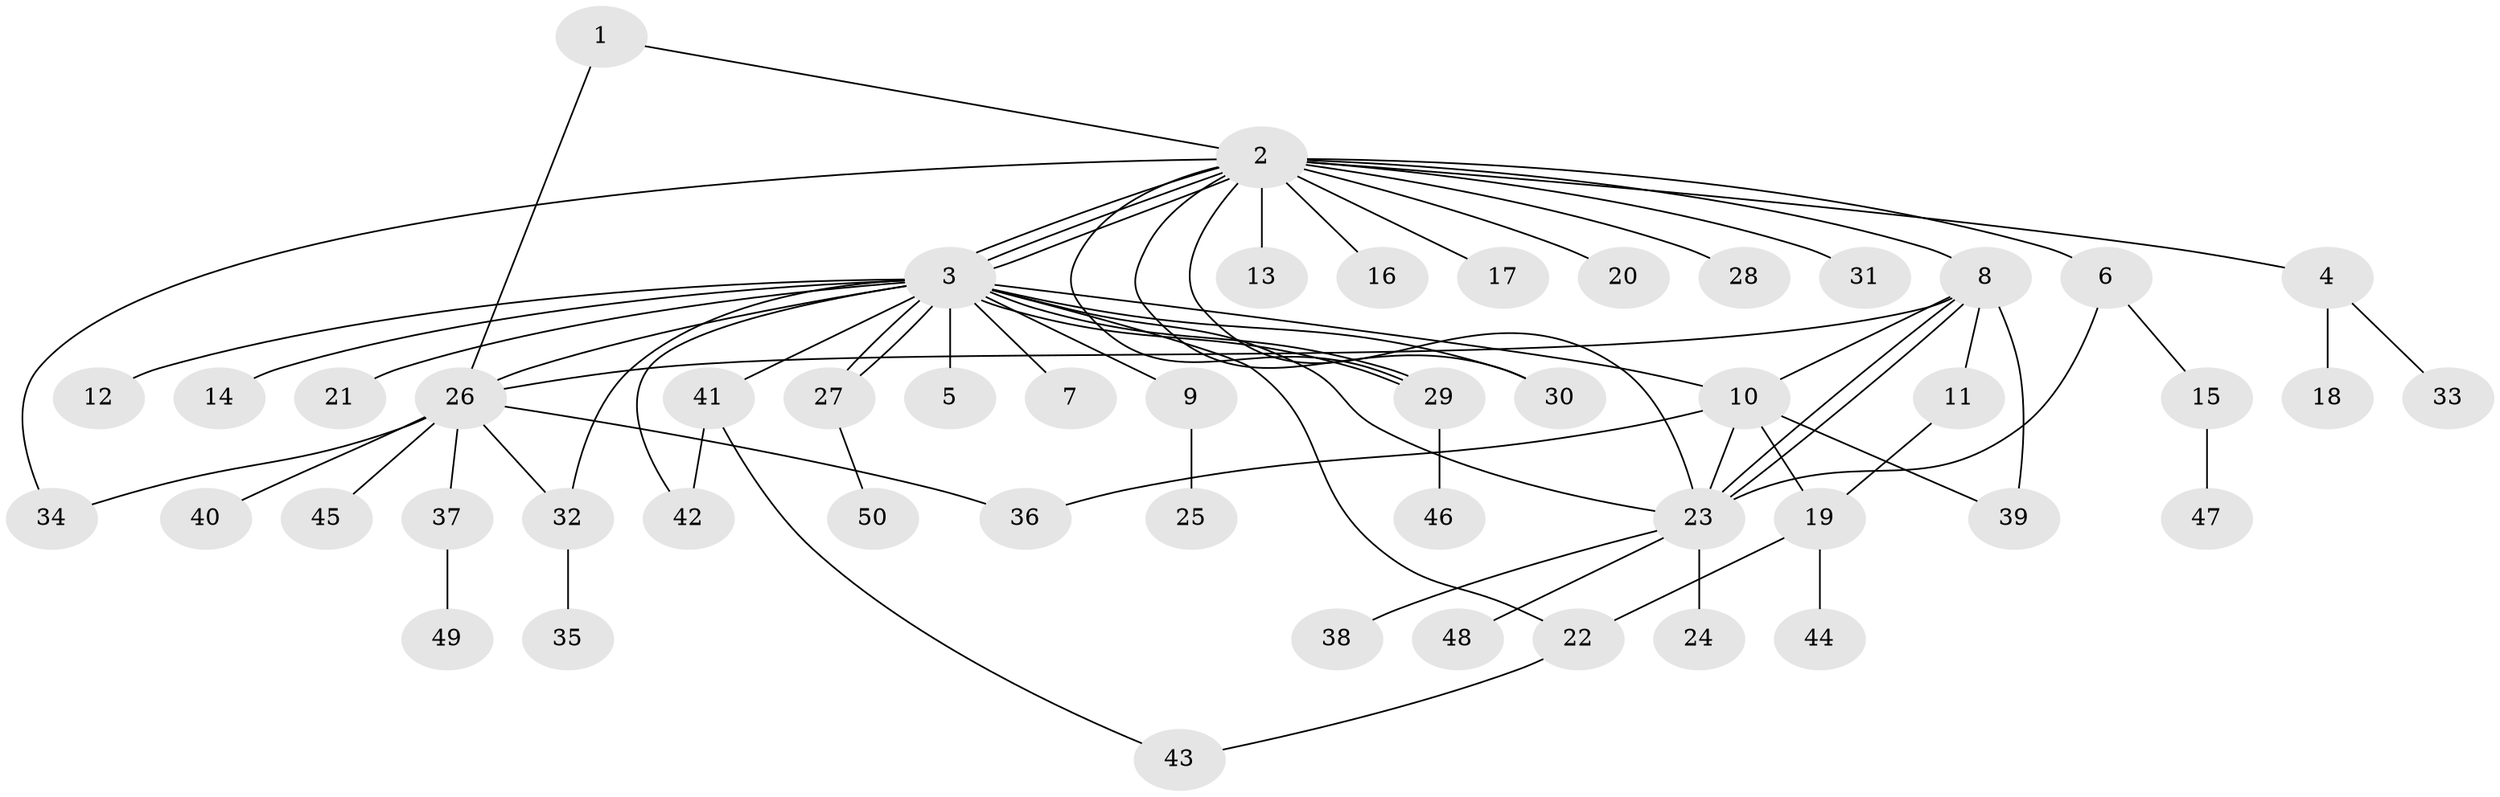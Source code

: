 // Generated by graph-tools (version 1.1) at 2025/11/02/27/25 16:11:14]
// undirected, 50 vertices, 71 edges
graph export_dot {
graph [start="1"]
  node [color=gray90,style=filled];
  1;
  2;
  3;
  4;
  5;
  6;
  7;
  8;
  9;
  10;
  11;
  12;
  13;
  14;
  15;
  16;
  17;
  18;
  19;
  20;
  21;
  22;
  23;
  24;
  25;
  26;
  27;
  28;
  29;
  30;
  31;
  32;
  33;
  34;
  35;
  36;
  37;
  38;
  39;
  40;
  41;
  42;
  43;
  44;
  45;
  46;
  47;
  48;
  49;
  50;
  1 -- 2;
  1 -- 26;
  2 -- 3;
  2 -- 3;
  2 -- 3;
  2 -- 4;
  2 -- 6;
  2 -- 8;
  2 -- 13;
  2 -- 16;
  2 -- 17;
  2 -- 20;
  2 -- 23;
  2 -- 28;
  2 -- 29;
  2 -- 30;
  2 -- 31;
  2 -- 34;
  3 -- 5;
  3 -- 7;
  3 -- 9;
  3 -- 10;
  3 -- 12;
  3 -- 14;
  3 -- 21;
  3 -- 22;
  3 -- 23;
  3 -- 26;
  3 -- 27;
  3 -- 27;
  3 -- 29;
  3 -- 29;
  3 -- 30;
  3 -- 32;
  3 -- 41;
  3 -- 42;
  4 -- 18;
  4 -- 33;
  6 -- 15;
  6 -- 23;
  8 -- 10;
  8 -- 11;
  8 -- 23;
  8 -- 23;
  8 -- 26;
  8 -- 39;
  9 -- 25;
  10 -- 19;
  10 -- 23;
  10 -- 36;
  10 -- 39;
  11 -- 19;
  15 -- 47;
  19 -- 22;
  19 -- 44;
  22 -- 43;
  23 -- 24;
  23 -- 38;
  23 -- 48;
  26 -- 32;
  26 -- 34;
  26 -- 36;
  26 -- 37;
  26 -- 40;
  26 -- 45;
  27 -- 50;
  29 -- 46;
  32 -- 35;
  37 -- 49;
  41 -- 42;
  41 -- 43;
}
